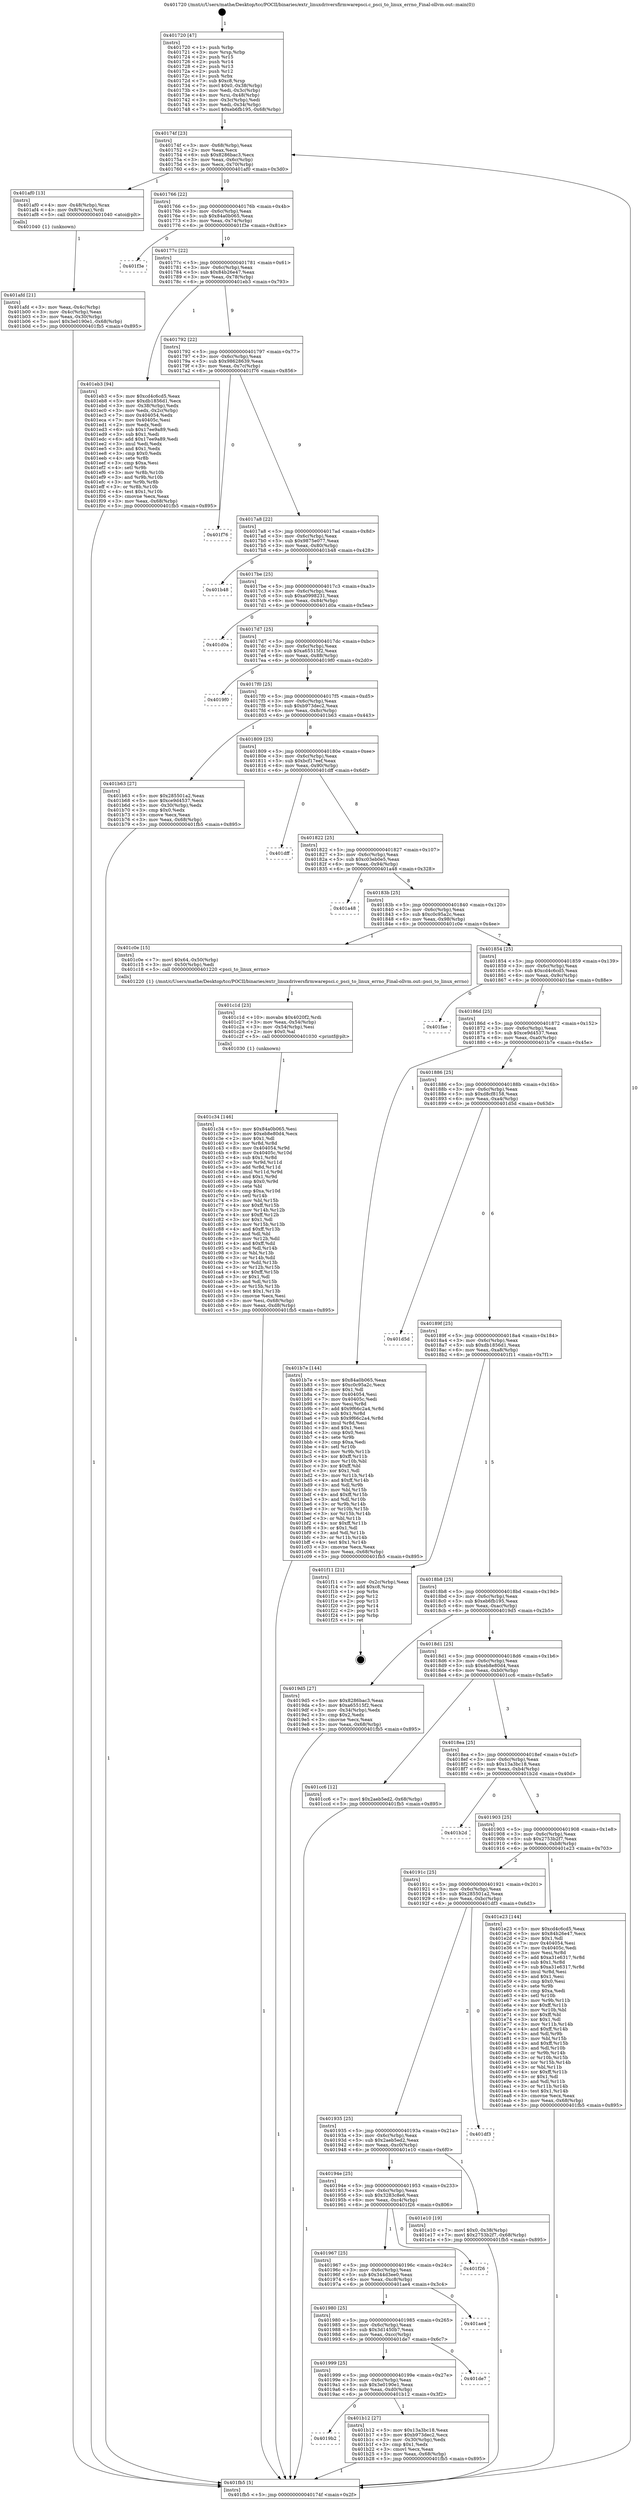 digraph "0x401720" {
  label = "0x401720 (/mnt/c/Users/mathe/Desktop/tcc/POCII/binaries/extr_linuxdriversfirmwarepsci.c_psci_to_linux_errno_Final-ollvm.out::main(0))"
  labelloc = "t"
  node[shape=record]

  Entry [label="",width=0.3,height=0.3,shape=circle,fillcolor=black,style=filled]
  "0x40174f" [label="{
     0x40174f [23]\l
     | [instrs]\l
     &nbsp;&nbsp;0x40174f \<+3\>: mov -0x68(%rbp),%eax\l
     &nbsp;&nbsp;0x401752 \<+2\>: mov %eax,%ecx\l
     &nbsp;&nbsp;0x401754 \<+6\>: sub $0x8286bac3,%ecx\l
     &nbsp;&nbsp;0x40175a \<+3\>: mov %eax,-0x6c(%rbp)\l
     &nbsp;&nbsp;0x40175d \<+3\>: mov %ecx,-0x70(%rbp)\l
     &nbsp;&nbsp;0x401760 \<+6\>: je 0000000000401af0 \<main+0x3d0\>\l
  }"]
  "0x401af0" [label="{
     0x401af0 [13]\l
     | [instrs]\l
     &nbsp;&nbsp;0x401af0 \<+4\>: mov -0x48(%rbp),%rax\l
     &nbsp;&nbsp;0x401af4 \<+4\>: mov 0x8(%rax),%rdi\l
     &nbsp;&nbsp;0x401af8 \<+5\>: call 0000000000401040 \<atoi@plt\>\l
     | [calls]\l
     &nbsp;&nbsp;0x401040 \{1\} (unknown)\l
  }"]
  "0x401766" [label="{
     0x401766 [22]\l
     | [instrs]\l
     &nbsp;&nbsp;0x401766 \<+5\>: jmp 000000000040176b \<main+0x4b\>\l
     &nbsp;&nbsp;0x40176b \<+3\>: mov -0x6c(%rbp),%eax\l
     &nbsp;&nbsp;0x40176e \<+5\>: sub $0x84a0b065,%eax\l
     &nbsp;&nbsp;0x401773 \<+3\>: mov %eax,-0x74(%rbp)\l
     &nbsp;&nbsp;0x401776 \<+6\>: je 0000000000401f3e \<main+0x81e\>\l
  }"]
  Exit [label="",width=0.3,height=0.3,shape=circle,fillcolor=black,style=filled,peripheries=2]
  "0x401f3e" [label="{
     0x401f3e\l
  }", style=dashed]
  "0x40177c" [label="{
     0x40177c [22]\l
     | [instrs]\l
     &nbsp;&nbsp;0x40177c \<+5\>: jmp 0000000000401781 \<main+0x61\>\l
     &nbsp;&nbsp;0x401781 \<+3\>: mov -0x6c(%rbp),%eax\l
     &nbsp;&nbsp;0x401784 \<+5\>: sub $0x84b26e47,%eax\l
     &nbsp;&nbsp;0x401789 \<+3\>: mov %eax,-0x78(%rbp)\l
     &nbsp;&nbsp;0x40178c \<+6\>: je 0000000000401eb3 \<main+0x793\>\l
  }"]
  "0x401c34" [label="{
     0x401c34 [146]\l
     | [instrs]\l
     &nbsp;&nbsp;0x401c34 \<+5\>: mov $0x84a0b065,%esi\l
     &nbsp;&nbsp;0x401c39 \<+5\>: mov $0xeb8e80d4,%ecx\l
     &nbsp;&nbsp;0x401c3e \<+2\>: mov $0x1,%dl\l
     &nbsp;&nbsp;0x401c40 \<+3\>: xor %r8d,%r8d\l
     &nbsp;&nbsp;0x401c43 \<+8\>: mov 0x404054,%r9d\l
     &nbsp;&nbsp;0x401c4b \<+8\>: mov 0x40405c,%r10d\l
     &nbsp;&nbsp;0x401c53 \<+4\>: sub $0x1,%r8d\l
     &nbsp;&nbsp;0x401c57 \<+3\>: mov %r9d,%r11d\l
     &nbsp;&nbsp;0x401c5a \<+3\>: add %r8d,%r11d\l
     &nbsp;&nbsp;0x401c5d \<+4\>: imul %r11d,%r9d\l
     &nbsp;&nbsp;0x401c61 \<+4\>: and $0x1,%r9d\l
     &nbsp;&nbsp;0x401c65 \<+4\>: cmp $0x0,%r9d\l
     &nbsp;&nbsp;0x401c69 \<+3\>: sete %bl\l
     &nbsp;&nbsp;0x401c6c \<+4\>: cmp $0xa,%r10d\l
     &nbsp;&nbsp;0x401c70 \<+4\>: setl %r14b\l
     &nbsp;&nbsp;0x401c74 \<+3\>: mov %bl,%r15b\l
     &nbsp;&nbsp;0x401c77 \<+4\>: xor $0xff,%r15b\l
     &nbsp;&nbsp;0x401c7b \<+3\>: mov %r14b,%r12b\l
     &nbsp;&nbsp;0x401c7e \<+4\>: xor $0xff,%r12b\l
     &nbsp;&nbsp;0x401c82 \<+3\>: xor $0x1,%dl\l
     &nbsp;&nbsp;0x401c85 \<+3\>: mov %r15b,%r13b\l
     &nbsp;&nbsp;0x401c88 \<+4\>: and $0xff,%r13b\l
     &nbsp;&nbsp;0x401c8c \<+2\>: and %dl,%bl\l
     &nbsp;&nbsp;0x401c8e \<+3\>: mov %r12b,%dil\l
     &nbsp;&nbsp;0x401c91 \<+4\>: and $0xff,%dil\l
     &nbsp;&nbsp;0x401c95 \<+3\>: and %dl,%r14b\l
     &nbsp;&nbsp;0x401c98 \<+3\>: or %bl,%r13b\l
     &nbsp;&nbsp;0x401c9b \<+3\>: or %r14b,%dil\l
     &nbsp;&nbsp;0x401c9e \<+3\>: xor %dil,%r13b\l
     &nbsp;&nbsp;0x401ca1 \<+3\>: or %r12b,%r15b\l
     &nbsp;&nbsp;0x401ca4 \<+4\>: xor $0xff,%r15b\l
     &nbsp;&nbsp;0x401ca8 \<+3\>: or $0x1,%dl\l
     &nbsp;&nbsp;0x401cab \<+3\>: and %dl,%r15b\l
     &nbsp;&nbsp;0x401cae \<+3\>: or %r15b,%r13b\l
     &nbsp;&nbsp;0x401cb1 \<+4\>: test $0x1,%r13b\l
     &nbsp;&nbsp;0x401cb5 \<+3\>: cmovne %ecx,%esi\l
     &nbsp;&nbsp;0x401cb8 \<+3\>: mov %esi,-0x68(%rbp)\l
     &nbsp;&nbsp;0x401cbb \<+6\>: mov %eax,-0xd8(%rbp)\l
     &nbsp;&nbsp;0x401cc1 \<+5\>: jmp 0000000000401fb5 \<main+0x895\>\l
  }"]
  "0x401eb3" [label="{
     0x401eb3 [94]\l
     | [instrs]\l
     &nbsp;&nbsp;0x401eb3 \<+5\>: mov $0xcd4c6cd5,%eax\l
     &nbsp;&nbsp;0x401eb8 \<+5\>: mov $0xdb1856d1,%ecx\l
     &nbsp;&nbsp;0x401ebd \<+3\>: mov -0x38(%rbp),%edx\l
     &nbsp;&nbsp;0x401ec0 \<+3\>: mov %edx,-0x2c(%rbp)\l
     &nbsp;&nbsp;0x401ec3 \<+7\>: mov 0x404054,%edx\l
     &nbsp;&nbsp;0x401eca \<+7\>: mov 0x40405c,%esi\l
     &nbsp;&nbsp;0x401ed1 \<+2\>: mov %edx,%edi\l
     &nbsp;&nbsp;0x401ed3 \<+6\>: sub $0x17ee9a89,%edi\l
     &nbsp;&nbsp;0x401ed9 \<+3\>: sub $0x1,%edi\l
     &nbsp;&nbsp;0x401edc \<+6\>: add $0x17ee9a89,%edi\l
     &nbsp;&nbsp;0x401ee2 \<+3\>: imul %edi,%edx\l
     &nbsp;&nbsp;0x401ee5 \<+3\>: and $0x1,%edx\l
     &nbsp;&nbsp;0x401ee8 \<+3\>: cmp $0x0,%edx\l
     &nbsp;&nbsp;0x401eeb \<+4\>: sete %r8b\l
     &nbsp;&nbsp;0x401eef \<+3\>: cmp $0xa,%esi\l
     &nbsp;&nbsp;0x401ef2 \<+4\>: setl %r9b\l
     &nbsp;&nbsp;0x401ef6 \<+3\>: mov %r8b,%r10b\l
     &nbsp;&nbsp;0x401ef9 \<+3\>: and %r9b,%r10b\l
     &nbsp;&nbsp;0x401efc \<+3\>: xor %r9b,%r8b\l
     &nbsp;&nbsp;0x401eff \<+3\>: or %r8b,%r10b\l
     &nbsp;&nbsp;0x401f02 \<+4\>: test $0x1,%r10b\l
     &nbsp;&nbsp;0x401f06 \<+3\>: cmovne %ecx,%eax\l
     &nbsp;&nbsp;0x401f09 \<+3\>: mov %eax,-0x68(%rbp)\l
     &nbsp;&nbsp;0x401f0c \<+5\>: jmp 0000000000401fb5 \<main+0x895\>\l
  }"]
  "0x401792" [label="{
     0x401792 [22]\l
     | [instrs]\l
     &nbsp;&nbsp;0x401792 \<+5\>: jmp 0000000000401797 \<main+0x77\>\l
     &nbsp;&nbsp;0x401797 \<+3\>: mov -0x6c(%rbp),%eax\l
     &nbsp;&nbsp;0x40179a \<+5\>: sub $0x98628639,%eax\l
     &nbsp;&nbsp;0x40179f \<+3\>: mov %eax,-0x7c(%rbp)\l
     &nbsp;&nbsp;0x4017a2 \<+6\>: je 0000000000401f76 \<main+0x856\>\l
  }"]
  "0x401c1d" [label="{
     0x401c1d [23]\l
     | [instrs]\l
     &nbsp;&nbsp;0x401c1d \<+10\>: movabs $0x4020f2,%rdi\l
     &nbsp;&nbsp;0x401c27 \<+3\>: mov %eax,-0x54(%rbp)\l
     &nbsp;&nbsp;0x401c2a \<+3\>: mov -0x54(%rbp),%esi\l
     &nbsp;&nbsp;0x401c2d \<+2\>: mov $0x0,%al\l
     &nbsp;&nbsp;0x401c2f \<+5\>: call 0000000000401030 \<printf@plt\>\l
     | [calls]\l
     &nbsp;&nbsp;0x401030 \{1\} (unknown)\l
  }"]
  "0x401f76" [label="{
     0x401f76\l
  }", style=dashed]
  "0x4017a8" [label="{
     0x4017a8 [22]\l
     | [instrs]\l
     &nbsp;&nbsp;0x4017a8 \<+5\>: jmp 00000000004017ad \<main+0x8d\>\l
     &nbsp;&nbsp;0x4017ad \<+3\>: mov -0x6c(%rbp),%eax\l
     &nbsp;&nbsp;0x4017b0 \<+5\>: sub $0x9875e077,%eax\l
     &nbsp;&nbsp;0x4017b5 \<+3\>: mov %eax,-0x80(%rbp)\l
     &nbsp;&nbsp;0x4017b8 \<+6\>: je 0000000000401b48 \<main+0x428\>\l
  }"]
  "0x4019b2" [label="{
     0x4019b2\l
  }", style=dashed]
  "0x401b48" [label="{
     0x401b48\l
  }", style=dashed]
  "0x4017be" [label="{
     0x4017be [25]\l
     | [instrs]\l
     &nbsp;&nbsp;0x4017be \<+5\>: jmp 00000000004017c3 \<main+0xa3\>\l
     &nbsp;&nbsp;0x4017c3 \<+3\>: mov -0x6c(%rbp),%eax\l
     &nbsp;&nbsp;0x4017c6 \<+5\>: sub $0xa0998231,%eax\l
     &nbsp;&nbsp;0x4017cb \<+6\>: mov %eax,-0x84(%rbp)\l
     &nbsp;&nbsp;0x4017d1 \<+6\>: je 0000000000401d0a \<main+0x5ea\>\l
  }"]
  "0x401b12" [label="{
     0x401b12 [27]\l
     | [instrs]\l
     &nbsp;&nbsp;0x401b12 \<+5\>: mov $0x13a3bc18,%eax\l
     &nbsp;&nbsp;0x401b17 \<+5\>: mov $0xb973dec2,%ecx\l
     &nbsp;&nbsp;0x401b1c \<+3\>: mov -0x30(%rbp),%edx\l
     &nbsp;&nbsp;0x401b1f \<+3\>: cmp $0x1,%edx\l
     &nbsp;&nbsp;0x401b22 \<+3\>: cmovl %ecx,%eax\l
     &nbsp;&nbsp;0x401b25 \<+3\>: mov %eax,-0x68(%rbp)\l
     &nbsp;&nbsp;0x401b28 \<+5\>: jmp 0000000000401fb5 \<main+0x895\>\l
  }"]
  "0x401d0a" [label="{
     0x401d0a\l
  }", style=dashed]
  "0x4017d7" [label="{
     0x4017d7 [25]\l
     | [instrs]\l
     &nbsp;&nbsp;0x4017d7 \<+5\>: jmp 00000000004017dc \<main+0xbc\>\l
     &nbsp;&nbsp;0x4017dc \<+3\>: mov -0x6c(%rbp),%eax\l
     &nbsp;&nbsp;0x4017df \<+5\>: sub $0xa65515f2,%eax\l
     &nbsp;&nbsp;0x4017e4 \<+6\>: mov %eax,-0x88(%rbp)\l
     &nbsp;&nbsp;0x4017ea \<+6\>: je 00000000004019f0 \<main+0x2d0\>\l
  }"]
  "0x401999" [label="{
     0x401999 [25]\l
     | [instrs]\l
     &nbsp;&nbsp;0x401999 \<+5\>: jmp 000000000040199e \<main+0x27e\>\l
     &nbsp;&nbsp;0x40199e \<+3\>: mov -0x6c(%rbp),%eax\l
     &nbsp;&nbsp;0x4019a1 \<+5\>: sub $0x3e0190e1,%eax\l
     &nbsp;&nbsp;0x4019a6 \<+6\>: mov %eax,-0xd0(%rbp)\l
     &nbsp;&nbsp;0x4019ac \<+6\>: je 0000000000401b12 \<main+0x3f2\>\l
  }"]
  "0x4019f0" [label="{
     0x4019f0\l
  }", style=dashed]
  "0x4017f0" [label="{
     0x4017f0 [25]\l
     | [instrs]\l
     &nbsp;&nbsp;0x4017f0 \<+5\>: jmp 00000000004017f5 \<main+0xd5\>\l
     &nbsp;&nbsp;0x4017f5 \<+3\>: mov -0x6c(%rbp),%eax\l
     &nbsp;&nbsp;0x4017f8 \<+5\>: sub $0xb973dec2,%eax\l
     &nbsp;&nbsp;0x4017fd \<+6\>: mov %eax,-0x8c(%rbp)\l
     &nbsp;&nbsp;0x401803 \<+6\>: je 0000000000401b63 \<main+0x443\>\l
  }"]
  "0x401de7" [label="{
     0x401de7\l
  }", style=dashed]
  "0x401b63" [label="{
     0x401b63 [27]\l
     | [instrs]\l
     &nbsp;&nbsp;0x401b63 \<+5\>: mov $0x285501a2,%eax\l
     &nbsp;&nbsp;0x401b68 \<+5\>: mov $0xce9d4537,%ecx\l
     &nbsp;&nbsp;0x401b6d \<+3\>: mov -0x30(%rbp),%edx\l
     &nbsp;&nbsp;0x401b70 \<+3\>: cmp $0x0,%edx\l
     &nbsp;&nbsp;0x401b73 \<+3\>: cmove %ecx,%eax\l
     &nbsp;&nbsp;0x401b76 \<+3\>: mov %eax,-0x68(%rbp)\l
     &nbsp;&nbsp;0x401b79 \<+5\>: jmp 0000000000401fb5 \<main+0x895\>\l
  }"]
  "0x401809" [label="{
     0x401809 [25]\l
     | [instrs]\l
     &nbsp;&nbsp;0x401809 \<+5\>: jmp 000000000040180e \<main+0xee\>\l
     &nbsp;&nbsp;0x40180e \<+3\>: mov -0x6c(%rbp),%eax\l
     &nbsp;&nbsp;0x401811 \<+5\>: sub $0xbcf17eef,%eax\l
     &nbsp;&nbsp;0x401816 \<+6\>: mov %eax,-0x90(%rbp)\l
     &nbsp;&nbsp;0x40181c \<+6\>: je 0000000000401dff \<main+0x6df\>\l
  }"]
  "0x401980" [label="{
     0x401980 [25]\l
     | [instrs]\l
     &nbsp;&nbsp;0x401980 \<+5\>: jmp 0000000000401985 \<main+0x265\>\l
     &nbsp;&nbsp;0x401985 \<+3\>: mov -0x6c(%rbp),%eax\l
     &nbsp;&nbsp;0x401988 \<+5\>: sub $0x3d1450b7,%eax\l
     &nbsp;&nbsp;0x40198d \<+6\>: mov %eax,-0xcc(%rbp)\l
     &nbsp;&nbsp;0x401993 \<+6\>: je 0000000000401de7 \<main+0x6c7\>\l
  }"]
  "0x401dff" [label="{
     0x401dff\l
  }", style=dashed]
  "0x401822" [label="{
     0x401822 [25]\l
     | [instrs]\l
     &nbsp;&nbsp;0x401822 \<+5\>: jmp 0000000000401827 \<main+0x107\>\l
     &nbsp;&nbsp;0x401827 \<+3\>: mov -0x6c(%rbp),%eax\l
     &nbsp;&nbsp;0x40182a \<+5\>: sub $0xc03eb0e5,%eax\l
     &nbsp;&nbsp;0x40182f \<+6\>: mov %eax,-0x94(%rbp)\l
     &nbsp;&nbsp;0x401835 \<+6\>: je 0000000000401a48 \<main+0x328\>\l
  }"]
  "0x401ae4" [label="{
     0x401ae4\l
  }", style=dashed]
  "0x401a48" [label="{
     0x401a48\l
  }", style=dashed]
  "0x40183b" [label="{
     0x40183b [25]\l
     | [instrs]\l
     &nbsp;&nbsp;0x40183b \<+5\>: jmp 0000000000401840 \<main+0x120\>\l
     &nbsp;&nbsp;0x401840 \<+3\>: mov -0x6c(%rbp),%eax\l
     &nbsp;&nbsp;0x401843 \<+5\>: sub $0xc0c95a2c,%eax\l
     &nbsp;&nbsp;0x401848 \<+6\>: mov %eax,-0x98(%rbp)\l
     &nbsp;&nbsp;0x40184e \<+6\>: je 0000000000401c0e \<main+0x4ee\>\l
  }"]
  "0x401967" [label="{
     0x401967 [25]\l
     | [instrs]\l
     &nbsp;&nbsp;0x401967 \<+5\>: jmp 000000000040196c \<main+0x24c\>\l
     &nbsp;&nbsp;0x40196c \<+3\>: mov -0x6c(%rbp),%eax\l
     &nbsp;&nbsp;0x40196f \<+5\>: sub $0x344d3ee0,%eax\l
     &nbsp;&nbsp;0x401974 \<+6\>: mov %eax,-0xc8(%rbp)\l
     &nbsp;&nbsp;0x40197a \<+6\>: je 0000000000401ae4 \<main+0x3c4\>\l
  }"]
  "0x401c0e" [label="{
     0x401c0e [15]\l
     | [instrs]\l
     &nbsp;&nbsp;0x401c0e \<+7\>: movl $0x64,-0x50(%rbp)\l
     &nbsp;&nbsp;0x401c15 \<+3\>: mov -0x50(%rbp),%edi\l
     &nbsp;&nbsp;0x401c18 \<+5\>: call 0000000000401220 \<psci_to_linux_errno\>\l
     | [calls]\l
     &nbsp;&nbsp;0x401220 \{1\} (/mnt/c/Users/mathe/Desktop/tcc/POCII/binaries/extr_linuxdriversfirmwarepsci.c_psci_to_linux_errno_Final-ollvm.out::psci_to_linux_errno)\l
  }"]
  "0x401854" [label="{
     0x401854 [25]\l
     | [instrs]\l
     &nbsp;&nbsp;0x401854 \<+5\>: jmp 0000000000401859 \<main+0x139\>\l
     &nbsp;&nbsp;0x401859 \<+3\>: mov -0x6c(%rbp),%eax\l
     &nbsp;&nbsp;0x40185c \<+5\>: sub $0xcd4c6cd5,%eax\l
     &nbsp;&nbsp;0x401861 \<+6\>: mov %eax,-0x9c(%rbp)\l
     &nbsp;&nbsp;0x401867 \<+6\>: je 0000000000401fae \<main+0x88e\>\l
  }"]
  "0x401f26" [label="{
     0x401f26\l
  }", style=dashed]
  "0x401fae" [label="{
     0x401fae\l
  }", style=dashed]
  "0x40186d" [label="{
     0x40186d [25]\l
     | [instrs]\l
     &nbsp;&nbsp;0x40186d \<+5\>: jmp 0000000000401872 \<main+0x152\>\l
     &nbsp;&nbsp;0x401872 \<+3\>: mov -0x6c(%rbp),%eax\l
     &nbsp;&nbsp;0x401875 \<+5\>: sub $0xce9d4537,%eax\l
     &nbsp;&nbsp;0x40187a \<+6\>: mov %eax,-0xa0(%rbp)\l
     &nbsp;&nbsp;0x401880 \<+6\>: je 0000000000401b7e \<main+0x45e\>\l
  }"]
  "0x40194e" [label="{
     0x40194e [25]\l
     | [instrs]\l
     &nbsp;&nbsp;0x40194e \<+5\>: jmp 0000000000401953 \<main+0x233\>\l
     &nbsp;&nbsp;0x401953 \<+3\>: mov -0x6c(%rbp),%eax\l
     &nbsp;&nbsp;0x401956 \<+5\>: sub $0x3283c8e6,%eax\l
     &nbsp;&nbsp;0x40195b \<+6\>: mov %eax,-0xc4(%rbp)\l
     &nbsp;&nbsp;0x401961 \<+6\>: je 0000000000401f26 \<main+0x806\>\l
  }"]
  "0x401b7e" [label="{
     0x401b7e [144]\l
     | [instrs]\l
     &nbsp;&nbsp;0x401b7e \<+5\>: mov $0x84a0b065,%eax\l
     &nbsp;&nbsp;0x401b83 \<+5\>: mov $0xc0c95a2c,%ecx\l
     &nbsp;&nbsp;0x401b88 \<+2\>: mov $0x1,%dl\l
     &nbsp;&nbsp;0x401b8a \<+7\>: mov 0x404054,%esi\l
     &nbsp;&nbsp;0x401b91 \<+7\>: mov 0x40405c,%edi\l
     &nbsp;&nbsp;0x401b98 \<+3\>: mov %esi,%r8d\l
     &nbsp;&nbsp;0x401b9b \<+7\>: add $0x9f66c2a4,%r8d\l
     &nbsp;&nbsp;0x401ba2 \<+4\>: sub $0x1,%r8d\l
     &nbsp;&nbsp;0x401ba6 \<+7\>: sub $0x9f66c2a4,%r8d\l
     &nbsp;&nbsp;0x401bad \<+4\>: imul %r8d,%esi\l
     &nbsp;&nbsp;0x401bb1 \<+3\>: and $0x1,%esi\l
     &nbsp;&nbsp;0x401bb4 \<+3\>: cmp $0x0,%esi\l
     &nbsp;&nbsp;0x401bb7 \<+4\>: sete %r9b\l
     &nbsp;&nbsp;0x401bbb \<+3\>: cmp $0xa,%edi\l
     &nbsp;&nbsp;0x401bbe \<+4\>: setl %r10b\l
     &nbsp;&nbsp;0x401bc2 \<+3\>: mov %r9b,%r11b\l
     &nbsp;&nbsp;0x401bc5 \<+4\>: xor $0xff,%r11b\l
     &nbsp;&nbsp;0x401bc9 \<+3\>: mov %r10b,%bl\l
     &nbsp;&nbsp;0x401bcc \<+3\>: xor $0xff,%bl\l
     &nbsp;&nbsp;0x401bcf \<+3\>: xor $0x1,%dl\l
     &nbsp;&nbsp;0x401bd2 \<+3\>: mov %r11b,%r14b\l
     &nbsp;&nbsp;0x401bd5 \<+4\>: and $0xff,%r14b\l
     &nbsp;&nbsp;0x401bd9 \<+3\>: and %dl,%r9b\l
     &nbsp;&nbsp;0x401bdc \<+3\>: mov %bl,%r15b\l
     &nbsp;&nbsp;0x401bdf \<+4\>: and $0xff,%r15b\l
     &nbsp;&nbsp;0x401be3 \<+3\>: and %dl,%r10b\l
     &nbsp;&nbsp;0x401be6 \<+3\>: or %r9b,%r14b\l
     &nbsp;&nbsp;0x401be9 \<+3\>: or %r10b,%r15b\l
     &nbsp;&nbsp;0x401bec \<+3\>: xor %r15b,%r14b\l
     &nbsp;&nbsp;0x401bef \<+3\>: or %bl,%r11b\l
     &nbsp;&nbsp;0x401bf2 \<+4\>: xor $0xff,%r11b\l
     &nbsp;&nbsp;0x401bf6 \<+3\>: or $0x1,%dl\l
     &nbsp;&nbsp;0x401bf9 \<+3\>: and %dl,%r11b\l
     &nbsp;&nbsp;0x401bfc \<+3\>: or %r11b,%r14b\l
     &nbsp;&nbsp;0x401bff \<+4\>: test $0x1,%r14b\l
     &nbsp;&nbsp;0x401c03 \<+3\>: cmovne %ecx,%eax\l
     &nbsp;&nbsp;0x401c06 \<+3\>: mov %eax,-0x68(%rbp)\l
     &nbsp;&nbsp;0x401c09 \<+5\>: jmp 0000000000401fb5 \<main+0x895\>\l
  }"]
  "0x401886" [label="{
     0x401886 [25]\l
     | [instrs]\l
     &nbsp;&nbsp;0x401886 \<+5\>: jmp 000000000040188b \<main+0x16b\>\l
     &nbsp;&nbsp;0x40188b \<+3\>: mov -0x6c(%rbp),%eax\l
     &nbsp;&nbsp;0x40188e \<+5\>: sub $0xd8cf8158,%eax\l
     &nbsp;&nbsp;0x401893 \<+6\>: mov %eax,-0xa4(%rbp)\l
     &nbsp;&nbsp;0x401899 \<+6\>: je 0000000000401d5d \<main+0x63d\>\l
  }"]
  "0x401e10" [label="{
     0x401e10 [19]\l
     | [instrs]\l
     &nbsp;&nbsp;0x401e10 \<+7\>: movl $0x0,-0x38(%rbp)\l
     &nbsp;&nbsp;0x401e17 \<+7\>: movl $0x2753b2f7,-0x68(%rbp)\l
     &nbsp;&nbsp;0x401e1e \<+5\>: jmp 0000000000401fb5 \<main+0x895\>\l
  }"]
  "0x401d5d" [label="{
     0x401d5d\l
  }", style=dashed]
  "0x40189f" [label="{
     0x40189f [25]\l
     | [instrs]\l
     &nbsp;&nbsp;0x40189f \<+5\>: jmp 00000000004018a4 \<main+0x184\>\l
     &nbsp;&nbsp;0x4018a4 \<+3\>: mov -0x6c(%rbp),%eax\l
     &nbsp;&nbsp;0x4018a7 \<+5\>: sub $0xdb1856d1,%eax\l
     &nbsp;&nbsp;0x4018ac \<+6\>: mov %eax,-0xa8(%rbp)\l
     &nbsp;&nbsp;0x4018b2 \<+6\>: je 0000000000401f11 \<main+0x7f1\>\l
  }"]
  "0x401935" [label="{
     0x401935 [25]\l
     | [instrs]\l
     &nbsp;&nbsp;0x401935 \<+5\>: jmp 000000000040193a \<main+0x21a\>\l
     &nbsp;&nbsp;0x40193a \<+3\>: mov -0x6c(%rbp),%eax\l
     &nbsp;&nbsp;0x40193d \<+5\>: sub $0x2aeb5ed2,%eax\l
     &nbsp;&nbsp;0x401942 \<+6\>: mov %eax,-0xc0(%rbp)\l
     &nbsp;&nbsp;0x401948 \<+6\>: je 0000000000401e10 \<main+0x6f0\>\l
  }"]
  "0x401f11" [label="{
     0x401f11 [21]\l
     | [instrs]\l
     &nbsp;&nbsp;0x401f11 \<+3\>: mov -0x2c(%rbp),%eax\l
     &nbsp;&nbsp;0x401f14 \<+7\>: add $0xc8,%rsp\l
     &nbsp;&nbsp;0x401f1b \<+1\>: pop %rbx\l
     &nbsp;&nbsp;0x401f1c \<+2\>: pop %r12\l
     &nbsp;&nbsp;0x401f1e \<+2\>: pop %r13\l
     &nbsp;&nbsp;0x401f20 \<+2\>: pop %r14\l
     &nbsp;&nbsp;0x401f22 \<+2\>: pop %r15\l
     &nbsp;&nbsp;0x401f24 \<+1\>: pop %rbp\l
     &nbsp;&nbsp;0x401f25 \<+1\>: ret\l
  }"]
  "0x4018b8" [label="{
     0x4018b8 [25]\l
     | [instrs]\l
     &nbsp;&nbsp;0x4018b8 \<+5\>: jmp 00000000004018bd \<main+0x19d\>\l
     &nbsp;&nbsp;0x4018bd \<+3\>: mov -0x6c(%rbp),%eax\l
     &nbsp;&nbsp;0x4018c0 \<+5\>: sub $0xeb6fb195,%eax\l
     &nbsp;&nbsp;0x4018c5 \<+6\>: mov %eax,-0xac(%rbp)\l
     &nbsp;&nbsp;0x4018cb \<+6\>: je 00000000004019d5 \<main+0x2b5\>\l
  }"]
  "0x401df3" [label="{
     0x401df3\l
  }", style=dashed]
  "0x4019d5" [label="{
     0x4019d5 [27]\l
     | [instrs]\l
     &nbsp;&nbsp;0x4019d5 \<+5\>: mov $0x8286bac3,%eax\l
     &nbsp;&nbsp;0x4019da \<+5\>: mov $0xa65515f2,%ecx\l
     &nbsp;&nbsp;0x4019df \<+3\>: mov -0x34(%rbp),%edx\l
     &nbsp;&nbsp;0x4019e2 \<+3\>: cmp $0x2,%edx\l
     &nbsp;&nbsp;0x4019e5 \<+3\>: cmovne %ecx,%eax\l
     &nbsp;&nbsp;0x4019e8 \<+3\>: mov %eax,-0x68(%rbp)\l
     &nbsp;&nbsp;0x4019eb \<+5\>: jmp 0000000000401fb5 \<main+0x895\>\l
  }"]
  "0x4018d1" [label="{
     0x4018d1 [25]\l
     | [instrs]\l
     &nbsp;&nbsp;0x4018d1 \<+5\>: jmp 00000000004018d6 \<main+0x1b6\>\l
     &nbsp;&nbsp;0x4018d6 \<+3\>: mov -0x6c(%rbp),%eax\l
     &nbsp;&nbsp;0x4018d9 \<+5\>: sub $0xeb8e80d4,%eax\l
     &nbsp;&nbsp;0x4018de \<+6\>: mov %eax,-0xb0(%rbp)\l
     &nbsp;&nbsp;0x4018e4 \<+6\>: je 0000000000401cc6 \<main+0x5a6\>\l
  }"]
  "0x401fb5" [label="{
     0x401fb5 [5]\l
     | [instrs]\l
     &nbsp;&nbsp;0x401fb5 \<+5\>: jmp 000000000040174f \<main+0x2f\>\l
  }"]
  "0x401720" [label="{
     0x401720 [47]\l
     | [instrs]\l
     &nbsp;&nbsp;0x401720 \<+1\>: push %rbp\l
     &nbsp;&nbsp;0x401721 \<+3\>: mov %rsp,%rbp\l
     &nbsp;&nbsp;0x401724 \<+2\>: push %r15\l
     &nbsp;&nbsp;0x401726 \<+2\>: push %r14\l
     &nbsp;&nbsp;0x401728 \<+2\>: push %r13\l
     &nbsp;&nbsp;0x40172a \<+2\>: push %r12\l
     &nbsp;&nbsp;0x40172c \<+1\>: push %rbx\l
     &nbsp;&nbsp;0x40172d \<+7\>: sub $0xc8,%rsp\l
     &nbsp;&nbsp;0x401734 \<+7\>: movl $0x0,-0x38(%rbp)\l
     &nbsp;&nbsp;0x40173b \<+3\>: mov %edi,-0x3c(%rbp)\l
     &nbsp;&nbsp;0x40173e \<+4\>: mov %rsi,-0x48(%rbp)\l
     &nbsp;&nbsp;0x401742 \<+3\>: mov -0x3c(%rbp),%edi\l
     &nbsp;&nbsp;0x401745 \<+3\>: mov %edi,-0x34(%rbp)\l
     &nbsp;&nbsp;0x401748 \<+7\>: movl $0xeb6fb195,-0x68(%rbp)\l
  }"]
  "0x401afd" [label="{
     0x401afd [21]\l
     | [instrs]\l
     &nbsp;&nbsp;0x401afd \<+3\>: mov %eax,-0x4c(%rbp)\l
     &nbsp;&nbsp;0x401b00 \<+3\>: mov -0x4c(%rbp),%eax\l
     &nbsp;&nbsp;0x401b03 \<+3\>: mov %eax,-0x30(%rbp)\l
     &nbsp;&nbsp;0x401b06 \<+7\>: movl $0x3e0190e1,-0x68(%rbp)\l
     &nbsp;&nbsp;0x401b0d \<+5\>: jmp 0000000000401fb5 \<main+0x895\>\l
  }"]
  "0x40191c" [label="{
     0x40191c [25]\l
     | [instrs]\l
     &nbsp;&nbsp;0x40191c \<+5\>: jmp 0000000000401921 \<main+0x201\>\l
     &nbsp;&nbsp;0x401921 \<+3\>: mov -0x6c(%rbp),%eax\l
     &nbsp;&nbsp;0x401924 \<+5\>: sub $0x285501a2,%eax\l
     &nbsp;&nbsp;0x401929 \<+6\>: mov %eax,-0xbc(%rbp)\l
     &nbsp;&nbsp;0x40192f \<+6\>: je 0000000000401df3 \<main+0x6d3\>\l
  }"]
  "0x401cc6" [label="{
     0x401cc6 [12]\l
     | [instrs]\l
     &nbsp;&nbsp;0x401cc6 \<+7\>: movl $0x2aeb5ed2,-0x68(%rbp)\l
     &nbsp;&nbsp;0x401ccd \<+5\>: jmp 0000000000401fb5 \<main+0x895\>\l
  }"]
  "0x4018ea" [label="{
     0x4018ea [25]\l
     | [instrs]\l
     &nbsp;&nbsp;0x4018ea \<+5\>: jmp 00000000004018ef \<main+0x1cf\>\l
     &nbsp;&nbsp;0x4018ef \<+3\>: mov -0x6c(%rbp),%eax\l
     &nbsp;&nbsp;0x4018f2 \<+5\>: sub $0x13a3bc18,%eax\l
     &nbsp;&nbsp;0x4018f7 \<+6\>: mov %eax,-0xb4(%rbp)\l
     &nbsp;&nbsp;0x4018fd \<+6\>: je 0000000000401b2d \<main+0x40d\>\l
  }"]
  "0x401e23" [label="{
     0x401e23 [144]\l
     | [instrs]\l
     &nbsp;&nbsp;0x401e23 \<+5\>: mov $0xcd4c6cd5,%eax\l
     &nbsp;&nbsp;0x401e28 \<+5\>: mov $0x84b26e47,%ecx\l
     &nbsp;&nbsp;0x401e2d \<+2\>: mov $0x1,%dl\l
     &nbsp;&nbsp;0x401e2f \<+7\>: mov 0x404054,%esi\l
     &nbsp;&nbsp;0x401e36 \<+7\>: mov 0x40405c,%edi\l
     &nbsp;&nbsp;0x401e3d \<+3\>: mov %esi,%r8d\l
     &nbsp;&nbsp;0x401e40 \<+7\>: add $0xa31e6317,%r8d\l
     &nbsp;&nbsp;0x401e47 \<+4\>: sub $0x1,%r8d\l
     &nbsp;&nbsp;0x401e4b \<+7\>: sub $0xa31e6317,%r8d\l
     &nbsp;&nbsp;0x401e52 \<+4\>: imul %r8d,%esi\l
     &nbsp;&nbsp;0x401e56 \<+3\>: and $0x1,%esi\l
     &nbsp;&nbsp;0x401e59 \<+3\>: cmp $0x0,%esi\l
     &nbsp;&nbsp;0x401e5c \<+4\>: sete %r9b\l
     &nbsp;&nbsp;0x401e60 \<+3\>: cmp $0xa,%edi\l
     &nbsp;&nbsp;0x401e63 \<+4\>: setl %r10b\l
     &nbsp;&nbsp;0x401e67 \<+3\>: mov %r9b,%r11b\l
     &nbsp;&nbsp;0x401e6a \<+4\>: xor $0xff,%r11b\l
     &nbsp;&nbsp;0x401e6e \<+3\>: mov %r10b,%bl\l
     &nbsp;&nbsp;0x401e71 \<+3\>: xor $0xff,%bl\l
     &nbsp;&nbsp;0x401e74 \<+3\>: xor $0x1,%dl\l
     &nbsp;&nbsp;0x401e77 \<+3\>: mov %r11b,%r14b\l
     &nbsp;&nbsp;0x401e7a \<+4\>: and $0xff,%r14b\l
     &nbsp;&nbsp;0x401e7e \<+3\>: and %dl,%r9b\l
     &nbsp;&nbsp;0x401e81 \<+3\>: mov %bl,%r15b\l
     &nbsp;&nbsp;0x401e84 \<+4\>: and $0xff,%r15b\l
     &nbsp;&nbsp;0x401e88 \<+3\>: and %dl,%r10b\l
     &nbsp;&nbsp;0x401e8b \<+3\>: or %r9b,%r14b\l
     &nbsp;&nbsp;0x401e8e \<+3\>: or %r10b,%r15b\l
     &nbsp;&nbsp;0x401e91 \<+3\>: xor %r15b,%r14b\l
     &nbsp;&nbsp;0x401e94 \<+3\>: or %bl,%r11b\l
     &nbsp;&nbsp;0x401e97 \<+4\>: xor $0xff,%r11b\l
     &nbsp;&nbsp;0x401e9b \<+3\>: or $0x1,%dl\l
     &nbsp;&nbsp;0x401e9e \<+3\>: and %dl,%r11b\l
     &nbsp;&nbsp;0x401ea1 \<+3\>: or %r11b,%r14b\l
     &nbsp;&nbsp;0x401ea4 \<+4\>: test $0x1,%r14b\l
     &nbsp;&nbsp;0x401ea8 \<+3\>: cmovne %ecx,%eax\l
     &nbsp;&nbsp;0x401eab \<+3\>: mov %eax,-0x68(%rbp)\l
     &nbsp;&nbsp;0x401eae \<+5\>: jmp 0000000000401fb5 \<main+0x895\>\l
  }"]
  "0x401b2d" [label="{
     0x401b2d\l
  }", style=dashed]
  "0x401903" [label="{
     0x401903 [25]\l
     | [instrs]\l
     &nbsp;&nbsp;0x401903 \<+5\>: jmp 0000000000401908 \<main+0x1e8\>\l
     &nbsp;&nbsp;0x401908 \<+3\>: mov -0x6c(%rbp),%eax\l
     &nbsp;&nbsp;0x40190b \<+5\>: sub $0x2753b2f7,%eax\l
     &nbsp;&nbsp;0x401910 \<+6\>: mov %eax,-0xb8(%rbp)\l
     &nbsp;&nbsp;0x401916 \<+6\>: je 0000000000401e23 \<main+0x703\>\l
  }"]
  Entry -> "0x401720" [label=" 1"]
  "0x40174f" -> "0x401af0" [label=" 1"]
  "0x40174f" -> "0x401766" [label=" 10"]
  "0x401f11" -> Exit [label=" 1"]
  "0x401766" -> "0x401f3e" [label=" 0"]
  "0x401766" -> "0x40177c" [label=" 10"]
  "0x401eb3" -> "0x401fb5" [label=" 1"]
  "0x40177c" -> "0x401eb3" [label=" 1"]
  "0x40177c" -> "0x401792" [label=" 9"]
  "0x401e23" -> "0x401fb5" [label=" 1"]
  "0x401792" -> "0x401f76" [label=" 0"]
  "0x401792" -> "0x4017a8" [label=" 9"]
  "0x401e10" -> "0x401fb5" [label=" 1"]
  "0x4017a8" -> "0x401b48" [label=" 0"]
  "0x4017a8" -> "0x4017be" [label=" 9"]
  "0x401cc6" -> "0x401fb5" [label=" 1"]
  "0x4017be" -> "0x401d0a" [label=" 0"]
  "0x4017be" -> "0x4017d7" [label=" 9"]
  "0x401c34" -> "0x401fb5" [label=" 1"]
  "0x4017d7" -> "0x4019f0" [label=" 0"]
  "0x4017d7" -> "0x4017f0" [label=" 9"]
  "0x401c0e" -> "0x401c1d" [label=" 1"]
  "0x4017f0" -> "0x401b63" [label=" 1"]
  "0x4017f0" -> "0x401809" [label=" 8"]
  "0x401b7e" -> "0x401fb5" [label=" 1"]
  "0x401809" -> "0x401dff" [label=" 0"]
  "0x401809" -> "0x401822" [label=" 8"]
  "0x401b12" -> "0x401fb5" [label=" 1"]
  "0x401822" -> "0x401a48" [label=" 0"]
  "0x401822" -> "0x40183b" [label=" 8"]
  "0x401999" -> "0x4019b2" [label=" 0"]
  "0x40183b" -> "0x401c0e" [label=" 1"]
  "0x40183b" -> "0x401854" [label=" 7"]
  "0x401c1d" -> "0x401c34" [label=" 1"]
  "0x401854" -> "0x401fae" [label=" 0"]
  "0x401854" -> "0x40186d" [label=" 7"]
  "0x401980" -> "0x401999" [label=" 1"]
  "0x40186d" -> "0x401b7e" [label=" 1"]
  "0x40186d" -> "0x401886" [label=" 6"]
  "0x401b63" -> "0x401fb5" [label=" 1"]
  "0x401886" -> "0x401d5d" [label=" 0"]
  "0x401886" -> "0x40189f" [label=" 6"]
  "0x401967" -> "0x401980" [label=" 1"]
  "0x40189f" -> "0x401f11" [label=" 1"]
  "0x40189f" -> "0x4018b8" [label=" 5"]
  "0x401999" -> "0x401b12" [label=" 1"]
  "0x4018b8" -> "0x4019d5" [label=" 1"]
  "0x4018b8" -> "0x4018d1" [label=" 4"]
  "0x4019d5" -> "0x401fb5" [label=" 1"]
  "0x401720" -> "0x40174f" [label=" 1"]
  "0x401fb5" -> "0x40174f" [label=" 10"]
  "0x401af0" -> "0x401afd" [label=" 1"]
  "0x401afd" -> "0x401fb5" [label=" 1"]
  "0x40194e" -> "0x401967" [label=" 1"]
  "0x4018d1" -> "0x401cc6" [label=" 1"]
  "0x4018d1" -> "0x4018ea" [label=" 3"]
  "0x401980" -> "0x401de7" [label=" 0"]
  "0x4018ea" -> "0x401b2d" [label=" 0"]
  "0x4018ea" -> "0x401903" [label=" 3"]
  "0x401935" -> "0x40194e" [label=" 1"]
  "0x401903" -> "0x401e23" [label=" 1"]
  "0x401903" -> "0x40191c" [label=" 2"]
  "0x40194e" -> "0x401f26" [label=" 0"]
  "0x40191c" -> "0x401df3" [label=" 0"]
  "0x40191c" -> "0x401935" [label=" 2"]
  "0x401967" -> "0x401ae4" [label=" 0"]
  "0x401935" -> "0x401e10" [label=" 1"]
}
